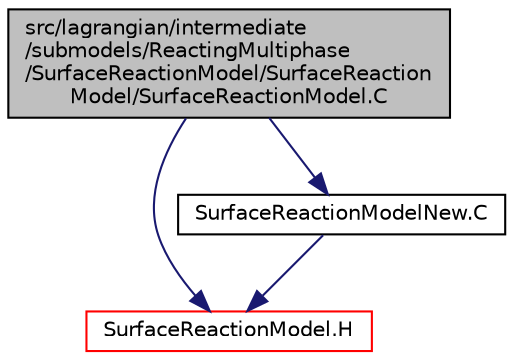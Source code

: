 digraph "src/lagrangian/intermediate/submodels/ReactingMultiphase/SurfaceReactionModel/SurfaceReactionModel/SurfaceReactionModel.C"
{
  bgcolor="transparent";
  edge [fontname="Helvetica",fontsize="10",labelfontname="Helvetica",labelfontsize="10"];
  node [fontname="Helvetica",fontsize="10",shape=record];
  Node1 [label="src/lagrangian/intermediate\l/submodels/ReactingMultiphase\l/SurfaceReactionModel/SurfaceReaction\lModel/SurfaceReactionModel.C",height=0.2,width=0.4,color="black", fillcolor="grey75", style="filled", fontcolor="black"];
  Node1 -> Node2 [color="midnightblue",fontsize="10",style="solid",fontname="Helvetica"];
  Node2 [label="SurfaceReactionModel.H",height=0.2,width=0.4,color="red",URL="$a06968.html"];
  Node1 -> Node3 [color="midnightblue",fontsize="10",style="solid",fontname="Helvetica"];
  Node3 [label="SurfaceReactionModelNew.C",height=0.2,width=0.4,color="black",URL="$a06969.html"];
  Node3 -> Node2 [color="midnightblue",fontsize="10",style="solid",fontname="Helvetica"];
}
